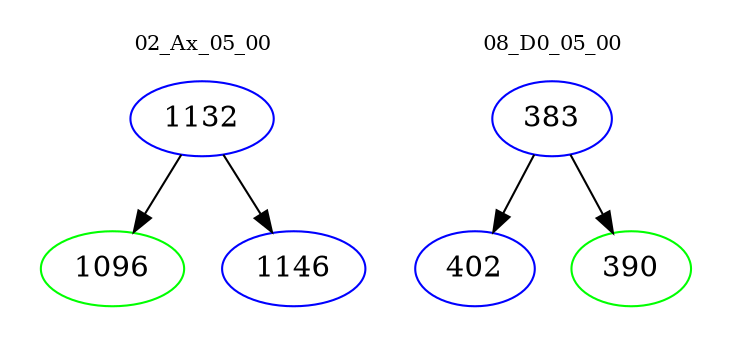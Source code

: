 digraph{
subgraph cluster_0 {
color = white
label = "02_Ax_05_00";
fontsize=10;
T0_1132 [label="1132", color="blue"]
T0_1132 -> T0_1096 [color="black"]
T0_1096 [label="1096", color="green"]
T0_1132 -> T0_1146 [color="black"]
T0_1146 [label="1146", color="blue"]
}
subgraph cluster_1 {
color = white
label = "08_D0_05_00";
fontsize=10;
T1_383 [label="383", color="blue"]
T1_383 -> T1_402 [color="black"]
T1_402 [label="402", color="blue"]
T1_383 -> T1_390 [color="black"]
T1_390 [label="390", color="green"]
}
}
